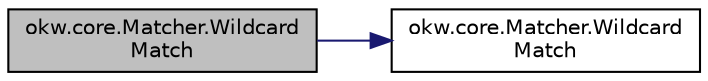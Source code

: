 digraph "okw.core.Matcher.WildcardMatch"
{
 // INTERACTIVE_SVG=YES
 // LATEX_PDF_SIZE
  edge [fontname="Helvetica",fontsize="10",labelfontname="Helvetica",labelfontsize="10"];
  node [fontname="Helvetica",fontsize="10",shape=record];
  rankdir="LR";
  Node19 [label="okw.core.Matcher.Wildcard\lMatch",height=0.2,width=0.4,color="black", fillcolor="grey75", style="filled", fontcolor="black",tooltip=" "];
  Node19 -> Node20 [color="midnightblue",fontsize="10",style="solid",fontname="Helvetica"];
  Node20 [label="okw.core.Matcher.Wildcard\lMatch",height=0.2,width=0.4,color="black", fillcolor="white", style="filled",URL="$classokw_1_1core_1_1_matcher.html#a771af5fda0717ef20d2bc1866357eaa9",tooltip=" "];
}
